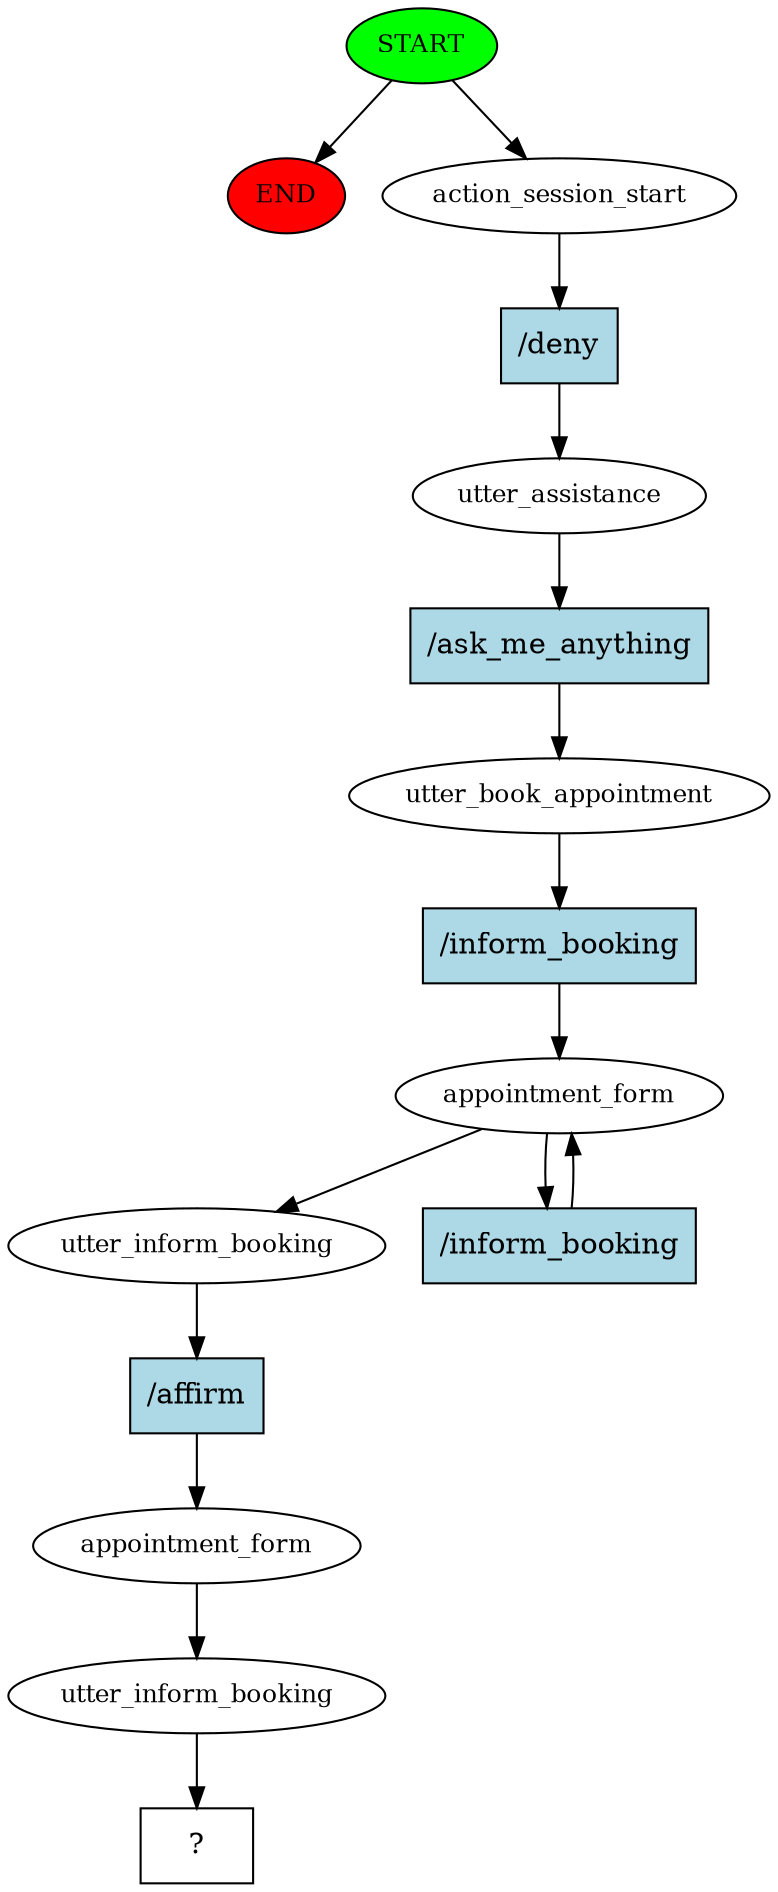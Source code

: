 digraph  {
0 [class="start active", fillcolor=green, fontsize=12, label=START, style=filled];
"-1" [class=end, fillcolor=red, fontsize=12, label=END, style=filled];
1 [class=active, fontsize=12, label=action_session_start];
2 [class=active, fontsize=12, label=utter_assistance];
3 [class=active, fontsize=12, label=utter_book_appointment];
4 [class=active, fontsize=12, label=appointment_form];
6 [class=active, fontsize=12, label=utter_inform_booking];
7 [class=active, fontsize=12, label=appointment_form];
8 [class=active, fontsize=12, label=utter_inform_booking];
9 [class="intent dashed active", label="  ?  ", shape=rect];
10 [class="intent active", fillcolor=lightblue, label="/deny", shape=rect, style=filled];
11 [class="intent active", fillcolor=lightblue, label="/ask_me_anything", shape=rect, style=filled];
12 [class="intent active", fillcolor=lightblue, label="/inform_booking", shape=rect, style=filled];
13 [class="intent active", fillcolor=lightblue, label="/inform_booking", shape=rect, style=filled];
14 [class="intent active", fillcolor=lightblue, label="/affirm", shape=rect, style=filled];
0 -> "-1"  [class="", key=NONE, label=""];
0 -> 1  [class=active, key=NONE, label=""];
1 -> 10  [class=active, key=0];
2 -> 11  [class=active, key=0];
3 -> 12  [class=active, key=0];
4 -> 6  [class=active, key=NONE, label=""];
4 -> 13  [class=active, key=0];
6 -> 14  [class=active, key=0];
7 -> 8  [class=active, key=NONE, label=""];
8 -> 9  [class=active, key=NONE, label=""];
10 -> 2  [class=active, key=0];
11 -> 3  [class=active, key=0];
12 -> 4  [class=active, key=0];
13 -> 4  [class=active, key=0];
14 -> 7  [class=active, key=0];
}
